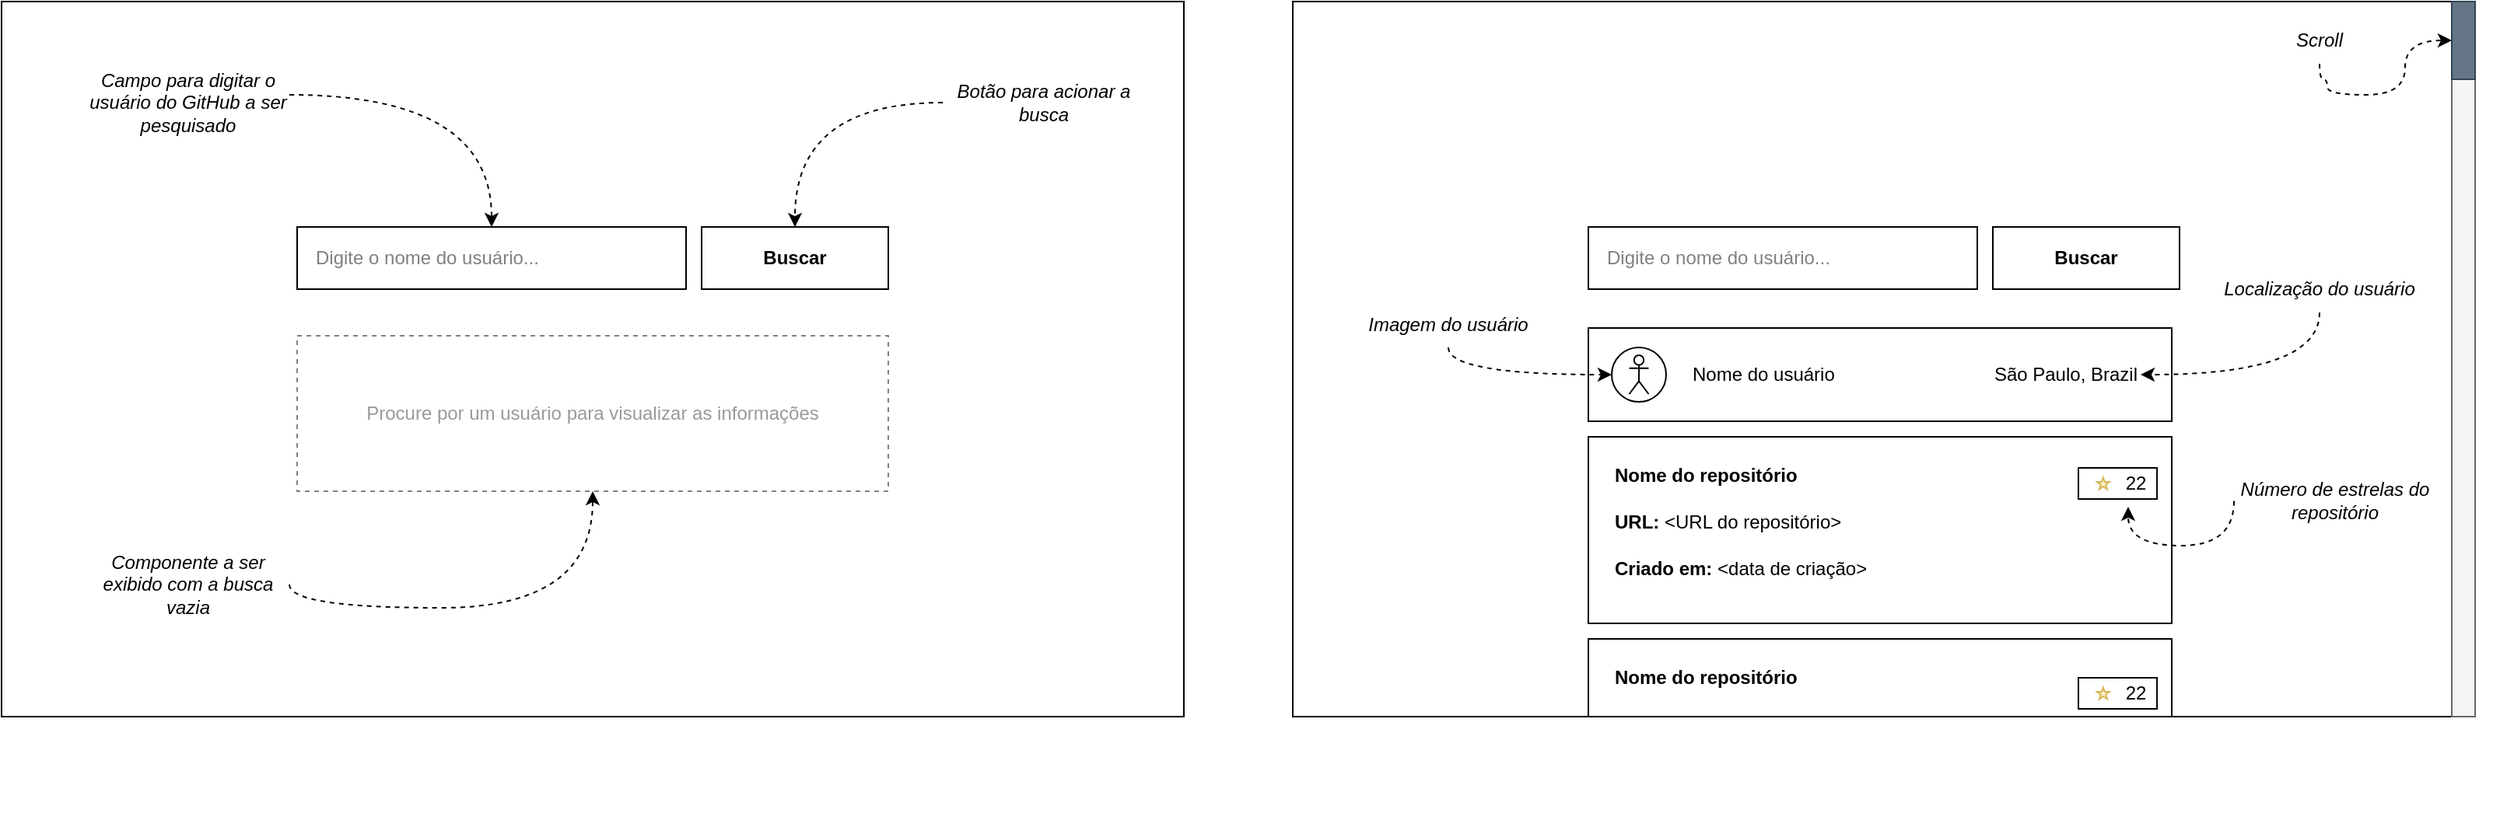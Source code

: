 <mxfile version="15.4.0" type="device"><diagram id="NNL6Zv1niW9jFgWkV5b3" name="Página-1"><mxGraphModel dx="981" dy="567" grid="1" gridSize="10" guides="1" tooltips="1" connect="1" arrows="1" fold="1" page="1" pageScale="1" pageWidth="1169" pageHeight="1654" math="0" shadow="0"><root><mxCell id="0"/><mxCell id="1" parent="0"/><mxCell id="bJVVgUtc6xV11s3MECbl-17" value="" style="group" vertex="1" connectable="0" parent="1"><mxGeometry x="220" y="220" width="760" height="460" as="geometry"/></mxCell><mxCell id="bJVVgUtc6xV11s3MECbl-6" value="&lt;span style=&quot;color: rgba(0 , 0 , 0 , 0) ; font-family: monospace ; font-size: 0px&quot;&gt;%3CmxGraphModel%3E%3Croot%3E%3CmxCell%20id%3D%220%22%2F%3E%3CmxCell%20id%3D%221%22%20parent%3D%220%22%2F%3E%3CmxCell%20id%3D%222%22%20value%3D%22x%22%20style%3D%22text%3Bhtml%3D1%3BstrokeColor%3Dnone%3BfillColor%3Dnone%3Balign%3Dcenter%3BverticalAlign%3Dmiddle%3BwhiteSpace%3Dwrap%3Brounded%3D0%3B%22%20vertex%3D%221%22%20parent%3D%221%22%3E%3CmxGeometry%20x%3D%22210%22%20y%3D%22215%22%20width%3D%2260%22%20height%3D%2230%22%20as%3D%22geometry%22%2F%3E%3C%2FmxCell%3E%3C%2Froot%3E%3C%2FmxGraphModel%3E&lt;/span&gt;" style="rounded=0;whiteSpace=wrap;html=1;" vertex="1" parent="bJVVgUtc6xV11s3MECbl-17"><mxGeometry x="-15" width="760" height="460" as="geometry"/></mxCell><mxCell id="bJVVgUtc6xV11s3MECbl-16" value="" style="group" vertex="1" connectable="0" parent="bJVVgUtc6xV11s3MECbl-17"><mxGeometry x="175" y="145" width="380" height="170" as="geometry"/></mxCell><mxCell id="bJVVgUtc6xV11s3MECbl-13" value="&lt;font color=&quot;#808080&quot;&gt;Digite o nome do usuário...&lt;/font&gt;" style="rounded=0;whiteSpace=wrap;html=1;align=left;spacingLeft=10;" vertex="1" parent="bJVVgUtc6xV11s3MECbl-16"><mxGeometry width="250" height="40" as="geometry"/></mxCell><mxCell id="bJVVgUtc6xV11s3MECbl-14" value="Buscar" style="rounded=0;whiteSpace=wrap;html=1;fontStyle=1" vertex="1" parent="bJVVgUtc6xV11s3MECbl-16"><mxGeometry x="260" width="120" height="40" as="geometry"/></mxCell><mxCell id="bJVVgUtc6xV11s3MECbl-15" value="&lt;font color=&quot;#999999&quot;&gt;Procure por um usuário para visualizar as informações&lt;/font&gt;" style="rounded=0;whiteSpace=wrap;html=1;dashed=1;strokeColor=#808080;" vertex="1" parent="bJVVgUtc6xV11s3MECbl-16"><mxGeometry y="70" width="380" height="100" as="geometry"/></mxCell><mxCell id="bJVVgUtc6xV11s3MECbl-32" value="" style="curved=1;endArrow=classic;html=1;rounded=0;edgeStyle=orthogonalEdgeStyle;dashed=1;" edge="1" parent="bJVVgUtc6xV11s3MECbl-17" target="bJVVgUtc6xV11s3MECbl-13"><mxGeometry width="50" height="50" relative="1" as="geometry"><mxPoint x="170" y="60" as="sourcePoint"/><mxPoint x="220" y="70" as="targetPoint"/><Array as="points"><mxPoint x="170" y="60"/><mxPoint x="300" y="60"/></Array></mxGeometry></mxCell><mxCell id="bJVVgUtc6xV11s3MECbl-33" value="Campo para digitar o usuário do GitHub a ser pesquisado" style="text;html=1;strokeColor=none;fillColor=none;align=center;verticalAlign=middle;whiteSpace=wrap;rounded=0;fontStyle=2" vertex="1" parent="bJVVgUtc6xV11s3MECbl-17"><mxGeometry x="40" y="50" width="130" height="30" as="geometry"/></mxCell><mxCell id="bJVVgUtc6xV11s3MECbl-38" value="" style="curved=1;endArrow=classic;html=1;rounded=0;edgeStyle=orthogonalEdgeStyle;dashed=1;exitX=0;exitY=0.5;exitDx=0;exitDy=0;entryX=0.5;entryY=0;entryDx=0;entryDy=0;" edge="1" parent="bJVVgUtc6xV11s3MECbl-17" source="bJVVgUtc6xV11s3MECbl-39" target="bJVVgUtc6xV11s3MECbl-14"><mxGeometry width="50" height="50" relative="1" as="geometry"><mxPoint x="370" y="60" as="sourcePoint"/><mxPoint x="500" y="145" as="targetPoint"/><Array as="points"/></mxGeometry></mxCell><mxCell id="bJVVgUtc6xV11s3MECbl-39" value="Botão para acionar a busca" style="text;html=1;strokeColor=none;fillColor=none;align=center;verticalAlign=middle;whiteSpace=wrap;rounded=0;fontStyle=2" vertex="1" parent="bJVVgUtc6xV11s3MECbl-17"><mxGeometry x="590" y="50" width="130" height="30" as="geometry"/></mxCell><mxCell id="bJVVgUtc6xV11s3MECbl-40" value="Componente a ser exibido com a busca vazia" style="text;html=1;strokeColor=none;fillColor=none;align=center;verticalAlign=middle;whiteSpace=wrap;rounded=0;fontStyle=2" vertex="1" parent="bJVVgUtc6xV11s3MECbl-17"><mxGeometry x="40" y="360" width="130" height="30" as="geometry"/></mxCell><mxCell id="bJVVgUtc6xV11s3MECbl-41" value="" style="curved=1;endArrow=classic;html=1;rounded=0;edgeStyle=orthogonalEdgeStyle;dashed=1;entryX=0.5;entryY=1;entryDx=0;entryDy=0;exitX=1;exitY=0.5;exitDx=0;exitDy=0;" edge="1" parent="bJVVgUtc6xV11s3MECbl-17" source="bJVVgUtc6xV11s3MECbl-40" target="bJVVgUtc6xV11s3MECbl-15"><mxGeometry width="50" height="50" relative="1" as="geometry"><mxPoint x="180" y="290" as="sourcePoint"/><mxPoint x="310" y="375" as="targetPoint"/><Array as="points"><mxPoint x="170" y="390"/><mxPoint x="365" y="390"/></Array></mxGeometry></mxCell><mxCell id="bJVVgUtc6xV11s3MECbl-19" value="" style="group" vertex="1" connectable="0" parent="1"><mxGeometry x="1050" y="220" width="760" height="530" as="geometry"/></mxCell><mxCell id="bJVVgUtc6xV11s3MECbl-20" value="&lt;span style=&quot;color: rgba(0 , 0 , 0 , 0) ; font-family: monospace ; font-size: 0px&quot;&gt;%3CmxGraphModel%3E%3Croot%3E%3CmxCell%20id%3D%220%22%2F%3E%3CmxCell%20id%3D%221%22%20parent%3D%220%22%2F%3E%3CmxCell%20id%3D%222%22%20value%3D%22x%22%20style%3D%22text%3Bhtml%3D1%3BstrokeColor%3Dnone%3BfillColor%3Dnone%3Balign%3Dcenter%3BverticalAlign%3Dmiddle%3BwhiteSpace%3Dwrap%3Brounded%3D0%3B%22%20vertex%3D%221%22%20parent%3D%221%22%3E%3CmxGeometry%20x%3D%22210%22%20y%3D%22215%22%20width%3D%2260%22%20height%3D%2230%22%20as%3D%22geometry%22%2F%3E%3C%2FmxCell%3E%3C%2Froot%3E%3C%2FmxGraphModel%3E&lt;/span&gt;" style="rounded=0;whiteSpace=wrap;html=1;" vertex="1" parent="bJVVgUtc6xV11s3MECbl-19"><mxGeometry x="-15" width="760" height="460" as="geometry"/></mxCell><mxCell id="bJVVgUtc6xV11s3MECbl-21" value="" style="group" vertex="1" connectable="0" parent="bJVVgUtc6xV11s3MECbl-19"><mxGeometry x="175" y="145" width="380" height="205" as="geometry"/></mxCell><mxCell id="bJVVgUtc6xV11s3MECbl-22" value="&lt;font color=&quot;#808080&quot;&gt;Digite o nome do usuário...&lt;/font&gt;" style="rounded=0;whiteSpace=wrap;html=1;align=left;spacingLeft=10;" vertex="1" parent="bJVVgUtc6xV11s3MECbl-21"><mxGeometry width="250" height="40" as="geometry"/></mxCell><mxCell id="bJVVgUtc6xV11s3MECbl-23" value="Buscar" style="rounded=0;whiteSpace=wrap;html=1;fontStyle=1" vertex="1" parent="bJVVgUtc6xV11s3MECbl-21"><mxGeometry x="260" width="120" height="40" as="geometry"/></mxCell><mxCell id="bJVVgUtc6xV11s3MECbl-25" value="" style="rounded=0;whiteSpace=wrap;html=1;align=left;spacingLeft=10;" vertex="1" parent="bJVVgUtc6xV11s3MECbl-19"><mxGeometry x="175" y="210" width="375" height="60" as="geometry"/></mxCell><mxCell id="bJVVgUtc6xV11s3MECbl-26" value="" style="ellipse;whiteSpace=wrap;html=1;aspect=fixed;strokeColor=#000000;" vertex="1" parent="bJVVgUtc6xV11s3MECbl-19"><mxGeometry x="190" y="222.5" width="35" height="35" as="geometry"/></mxCell><mxCell id="bJVVgUtc6xV11s3MECbl-30" value="" style="shape=umlActor;verticalLabelPosition=bottom;verticalAlign=top;html=1;outlineConnect=0;strokeColor=#000000;" vertex="1" parent="bJVVgUtc6xV11s3MECbl-19"><mxGeometry x="201.25" y="227.5" width="12.5" height="25" as="geometry"/></mxCell><mxCell id="bJVVgUtc6xV11s3MECbl-31" value="Nome do usuário" style="text;html=1;strokeColor=none;fillColor=none;align=left;verticalAlign=middle;whiteSpace=wrap;rounded=0;" vertex="1" parent="bJVVgUtc6xV11s3MECbl-19"><mxGeometry x="240" y="225" width="130" height="30" as="geometry"/></mxCell><mxCell id="bJVVgUtc6xV11s3MECbl-42" value="Imagem do usuário" style="text;html=1;strokeColor=none;fillColor=none;align=center;verticalAlign=middle;whiteSpace=wrap;rounded=0;fontStyle=2" vertex="1" parent="bJVVgUtc6xV11s3MECbl-19"><mxGeometry x="20" y="192.5" width="130" height="30" as="geometry"/></mxCell><mxCell id="bJVVgUtc6xV11s3MECbl-43" value="" style="curved=1;endArrow=classic;html=1;rounded=0;edgeStyle=orthogonalEdgeStyle;dashed=1;exitX=0.5;exitY=1;exitDx=0;exitDy=0;entryX=0;entryY=0.5;entryDx=0;entryDy=0;" edge="1" parent="bJVVgUtc6xV11s3MECbl-19" source="bJVVgUtc6xV11s3MECbl-42" target="bJVVgUtc6xV11s3MECbl-26"><mxGeometry width="50" height="50" relative="1" as="geometry"><mxPoint x="165" y="225" as="sourcePoint"/><mxPoint x="70" y="305" as="targetPoint"/><Array as="points"/></mxGeometry></mxCell><mxCell id="bJVVgUtc6xV11s3MECbl-44" value="São Paulo, Brazil" style="text;html=1;strokeColor=none;fillColor=none;align=right;verticalAlign=middle;whiteSpace=wrap;rounded=0;" vertex="1" parent="bJVVgUtc6xV11s3MECbl-19"><mxGeometry x="400" y="225" width="130" height="30" as="geometry"/></mxCell><mxCell id="bJVVgUtc6xV11s3MECbl-45" value="Localização do usuário" style="text;html=1;strokeColor=none;fillColor=none;align=center;verticalAlign=middle;whiteSpace=wrap;rounded=0;fontStyle=2" vertex="1" parent="bJVVgUtc6xV11s3MECbl-19"><mxGeometry x="580" y="170" width="130" height="30" as="geometry"/></mxCell><mxCell id="bJVVgUtc6xV11s3MECbl-46" value="" style="curved=1;endArrow=classic;html=1;rounded=0;edgeStyle=orthogonalEdgeStyle;dashed=1;exitX=0.5;exitY=1;exitDx=0;exitDy=0;entryX=1;entryY=0.5;entryDx=0;entryDy=0;" edge="1" parent="bJVVgUtc6xV11s3MECbl-19" source="bJVVgUtc6xV11s3MECbl-45" target="bJVVgUtc6xV11s3MECbl-44"><mxGeometry width="50" height="50" relative="1" as="geometry"><mxPoint x="95" y="232.5" as="sourcePoint"/><mxPoint x="200" y="250" as="targetPoint"/><Array as="points"/></mxGeometry></mxCell><mxCell id="bJVVgUtc6xV11s3MECbl-48" value="" style="rounded=0;whiteSpace=wrap;html=1;align=left;spacingLeft=10;" vertex="1" parent="bJVVgUtc6xV11s3MECbl-19"><mxGeometry x="175" y="280" width="375" height="120" as="geometry"/></mxCell><mxCell id="bJVVgUtc6xV11s3MECbl-49" value="Nome do repositório" style="text;html=1;strokeColor=none;fillColor=none;align=left;verticalAlign=middle;whiteSpace=wrap;rounded=0;fontStyle=1" vertex="1" parent="bJVVgUtc6xV11s3MECbl-19"><mxGeometry x="190" y="290" width="130" height="30" as="geometry"/></mxCell><mxCell id="bJVVgUtc6xV11s3MECbl-66" value="URL: &lt;span style=&quot;font-weight: normal&quot;&gt;&amp;lt;URL do repositório&amp;gt;&lt;/span&gt;" style="text;html=1;strokeColor=none;fillColor=none;align=left;verticalAlign=middle;whiteSpace=wrap;rounded=0;fontStyle=1" vertex="1" parent="bJVVgUtc6xV11s3MECbl-19"><mxGeometry x="190" y="320" width="170" height="30" as="geometry"/></mxCell><mxCell id="bJVVgUtc6xV11s3MECbl-68" value="" style="rounded=0;whiteSpace=wrap;html=1;fontStyle=1;fillColor=none;" vertex="1" parent="bJVVgUtc6xV11s3MECbl-19"><mxGeometry x="490" y="300" width="50.53" height="20" as="geometry"/></mxCell><mxCell id="bJVVgUtc6xV11s3MECbl-67" value="" style="verticalLabelPosition=bottom;verticalAlign=top;html=1;shape=mxgraph.basic.star;strokeColor=#d6b656;fillColor=#fff2cc;" vertex="1" parent="bJVVgUtc6xV11s3MECbl-19"><mxGeometry x="502" y="306.25" width="7.9" height="7.5" as="geometry"/></mxCell><mxCell id="bJVVgUtc6xV11s3MECbl-69" value="22" style="text;html=1;strokeColor=none;fillColor=none;align=center;verticalAlign=middle;whiteSpace=wrap;rounded=0;" vertex="1" parent="bJVVgUtc6xV11s3MECbl-19"><mxGeometry x="517" y="295" width="20" height="30" as="geometry"/></mxCell><mxCell id="bJVVgUtc6xV11s3MECbl-73" value="Número de estrelas do repositório" style="text;html=1;strokeColor=none;fillColor=none;align=center;verticalAlign=middle;whiteSpace=wrap;rounded=0;fontStyle=2" vertex="1" parent="bJVVgUtc6xV11s3MECbl-19"><mxGeometry x="590" y="306.25" width="130" height="30" as="geometry"/></mxCell><mxCell id="bJVVgUtc6xV11s3MECbl-74" value="" style="curved=1;endArrow=classic;html=1;rounded=0;edgeStyle=orthogonalEdgeStyle;dashed=1;entryX=0.25;entryY=1;entryDx=0;entryDy=0;exitX=0;exitY=0.5;exitDx=0;exitDy=0;" edge="1" parent="bJVVgUtc6xV11s3MECbl-19" source="bJVVgUtc6xV11s3MECbl-73" target="bJVVgUtc6xV11s3MECbl-69"><mxGeometry width="50" height="50" relative="1" as="geometry"><mxPoint x="655" y="210" as="sourcePoint"/><mxPoint x="540" y="250" as="targetPoint"/><Array as="points"><mxPoint x="590" y="321"/><mxPoint x="590" y="350"/><mxPoint x="512" y="350"/></Array></mxGeometry></mxCell><mxCell id="bJVVgUtc6xV11s3MECbl-75" value="Criado em: &lt;span style=&quot;font-weight: normal&quot;&gt;&amp;lt;data de criação&amp;gt;&lt;/span&gt;" style="text;html=1;strokeColor=none;fillColor=none;align=left;verticalAlign=middle;whiteSpace=wrap;rounded=0;fontStyle=1" vertex="1" parent="bJVVgUtc6xV11s3MECbl-19"><mxGeometry x="190" y="350" width="180" height="30" as="geometry"/></mxCell><mxCell id="bJVVgUtc6xV11s3MECbl-76" value="" style="rounded=0;whiteSpace=wrap;html=1;align=left;spacingLeft=10;" vertex="1" parent="bJVVgUtc6xV11s3MECbl-19"><mxGeometry x="175" y="410" width="375" height="50" as="geometry"/></mxCell><mxCell id="bJVVgUtc6xV11s3MECbl-77" value="Nome do repositório" style="text;html=1;strokeColor=none;fillColor=none;align=left;verticalAlign=middle;whiteSpace=wrap;rounded=0;fontStyle=1" vertex="1" parent="bJVVgUtc6xV11s3MECbl-19"><mxGeometry x="190" y="420" width="130" height="30" as="geometry"/></mxCell><mxCell id="bJVVgUtc6xV11s3MECbl-82" value="" style="rounded=0;whiteSpace=wrap;html=1;fontStyle=1;fillColor=none;" vertex="1" parent="bJVVgUtc6xV11s3MECbl-19"><mxGeometry x="490" y="435" width="50.53" height="20" as="geometry"/></mxCell><mxCell id="bJVVgUtc6xV11s3MECbl-83" value="" style="verticalLabelPosition=bottom;verticalAlign=top;html=1;shape=mxgraph.basic.star;strokeColor=#d6b656;fillColor=#fff2cc;" vertex="1" parent="bJVVgUtc6xV11s3MECbl-19"><mxGeometry x="502" y="441.25" width="7.9" height="7.5" as="geometry"/></mxCell><mxCell id="bJVVgUtc6xV11s3MECbl-84" value="22" style="text;html=1;strokeColor=none;fillColor=none;align=center;verticalAlign=middle;whiteSpace=wrap;rounded=0;" vertex="1" parent="bJVVgUtc6xV11s3MECbl-19"><mxGeometry x="517" y="430" width="20" height="30" as="geometry"/></mxCell><mxCell id="bJVVgUtc6xV11s3MECbl-99" value="" style="rounded=0;whiteSpace=wrap;html=1;strokeColor=#666666;fillColor=#f5f5f5;align=left;fontColor=#333333;" vertex="1" parent="bJVVgUtc6xV11s3MECbl-19"><mxGeometry x="730" width="15" height="460" as="geometry"/></mxCell><mxCell id="bJVVgUtc6xV11s3MECbl-101" value="" style="rounded=0;whiteSpace=wrap;html=1;strokeColor=#314354;fillColor=#647687;align=left;fontColor=#ffffff;" vertex="1" parent="bJVVgUtc6xV11s3MECbl-19"><mxGeometry x="730" width="15" height="50" as="geometry"/></mxCell><mxCell id="bJVVgUtc6xV11s3MECbl-132" value="Scroll" style="text;html=1;strokeColor=none;fillColor=none;align=center;verticalAlign=middle;whiteSpace=wrap;rounded=0;fontStyle=2" vertex="1" parent="bJVVgUtc6xV11s3MECbl-19"><mxGeometry x="620" y="10" width="50" height="30" as="geometry"/></mxCell><mxCell id="bJVVgUtc6xV11s3MECbl-133" value="" style="curved=1;endArrow=classic;html=1;rounded=0;edgeStyle=orthogonalEdgeStyle;dashed=1;exitX=0.5;exitY=1;exitDx=0;exitDy=0;" edge="1" parent="bJVVgUtc6xV11s3MECbl-19" source="bJVVgUtc6xV11s3MECbl-132" target="bJVVgUtc6xV11s3MECbl-101"><mxGeometry width="50" height="50" relative="1" as="geometry"><mxPoint x="655" y="210.0" as="sourcePoint"/><mxPoint x="540" y="250" as="targetPoint"/><Array as="points"><mxPoint x="650" y="50"/><mxPoint x="650" y="60"/><mxPoint x="700" y="60"/><mxPoint x="700" y="25"/></Array></mxGeometry></mxCell></root></mxGraphModel></diagram></mxfile>